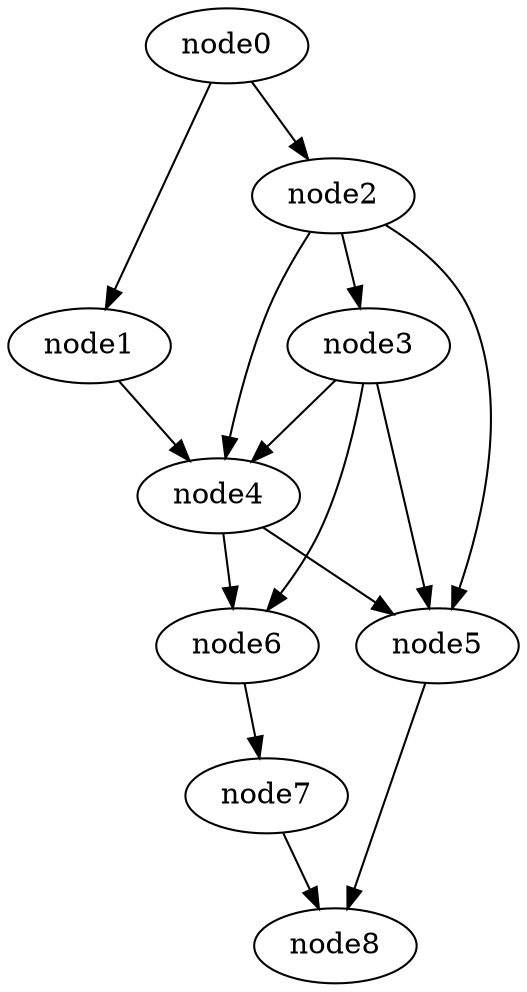 digraph g{
	node8
	node7 -> node8
	node6 -> node7
	node5 -> node8
	node4 -> node6
	node4 -> node5
	node3 -> node6
	node3 -> node5
	node3 -> node4
	node2 -> node5
	node2 -> node4
	node2 -> node3
	node1 -> node4
	node0 -> node2
	node0 -> node1
}
